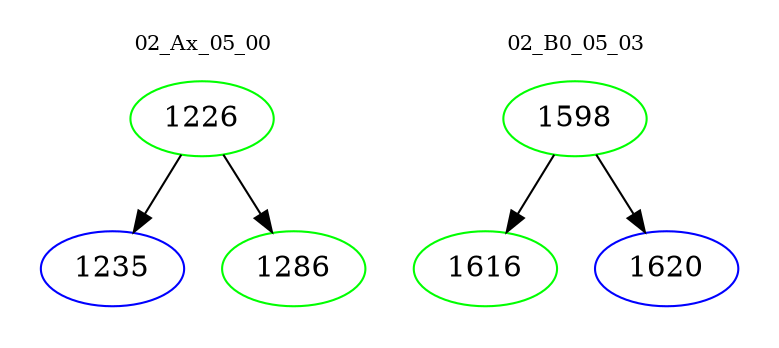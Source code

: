 digraph{
subgraph cluster_0 {
color = white
label = "02_Ax_05_00";
fontsize=10;
T0_1226 [label="1226", color="green"]
T0_1226 -> T0_1235 [color="black"]
T0_1235 [label="1235", color="blue"]
T0_1226 -> T0_1286 [color="black"]
T0_1286 [label="1286", color="green"]
}
subgraph cluster_1 {
color = white
label = "02_B0_05_03";
fontsize=10;
T1_1598 [label="1598", color="green"]
T1_1598 -> T1_1616 [color="black"]
T1_1616 [label="1616", color="green"]
T1_1598 -> T1_1620 [color="black"]
T1_1620 [label="1620", color="blue"]
}
}
